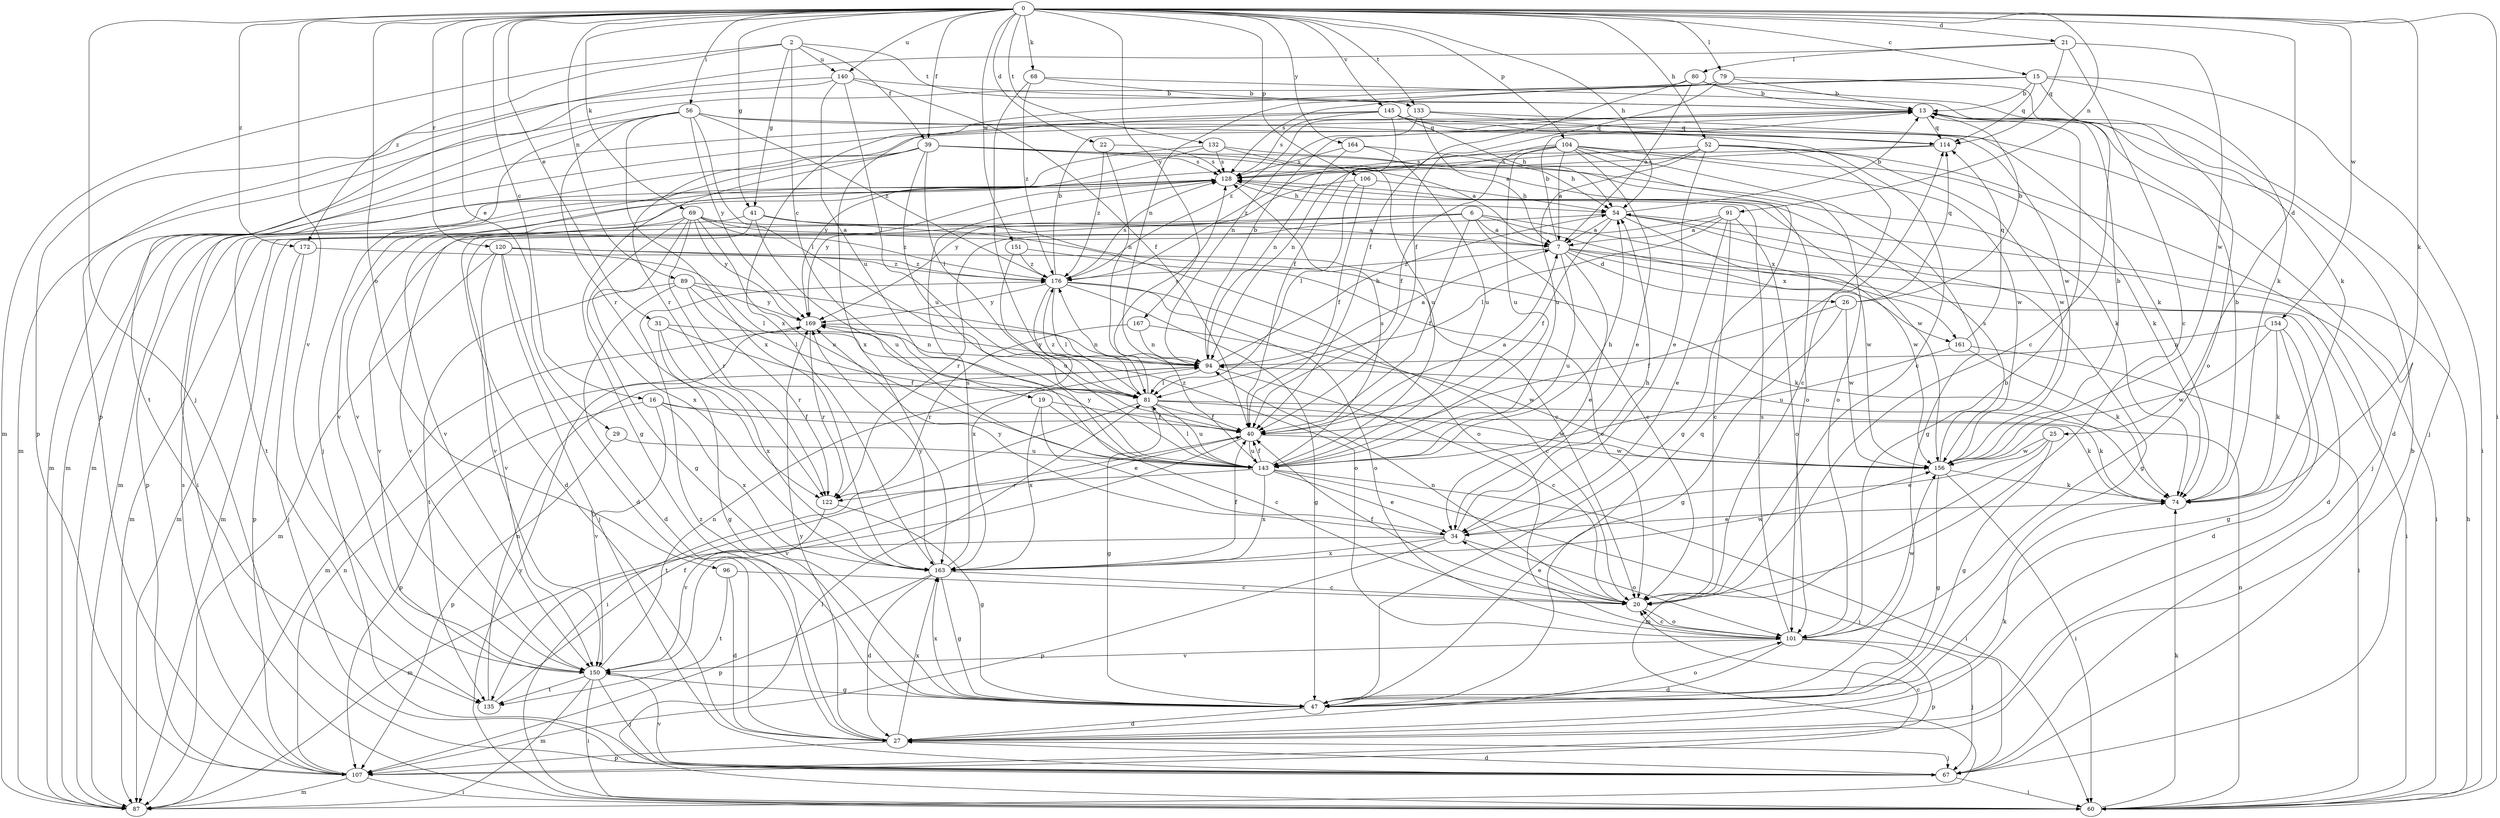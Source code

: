 strict digraph  {
0;
2;
6;
7;
13;
15;
16;
19;
20;
21;
22;
25;
26;
27;
29;
31;
34;
39;
40;
41;
47;
52;
54;
56;
60;
67;
68;
69;
74;
79;
80;
81;
87;
89;
91;
94;
96;
101;
104;
106;
107;
114;
120;
122;
128;
132;
133;
135;
140;
143;
145;
150;
151;
154;
156;
161;
163;
164;
167;
169;
172;
176;
0 -> 15  [label=c];
0 -> 16  [label=c];
0 -> 21  [label=d];
0 -> 22  [label=d];
0 -> 25  [label=d];
0 -> 29  [label=e];
0 -> 31  [label=e];
0 -> 39  [label=f];
0 -> 41  [label=g];
0 -> 52  [label=h];
0 -> 54  [label=h];
0 -> 56  [label=i];
0 -> 60  [label=i];
0 -> 67  [label=j];
0 -> 68  [label=k];
0 -> 69  [label=k];
0 -> 74  [label=k];
0 -> 79  [label=l];
0 -> 89  [label=n];
0 -> 91  [label=n];
0 -> 96  [label=o];
0 -> 104  [label=p];
0 -> 106  [label=p];
0 -> 120  [label=r];
0 -> 132  [label=t];
0 -> 133  [label=t];
0 -> 140  [label=u];
0 -> 145  [label=v];
0 -> 150  [label=v];
0 -> 151  [label=w];
0 -> 154  [label=w];
0 -> 164  [label=y];
0 -> 167  [label=y];
0 -> 172  [label=z];
2 -> 19  [label=c];
2 -> 39  [label=f];
2 -> 41  [label=g];
2 -> 87  [label=m];
2 -> 133  [label=t];
2 -> 140  [label=u];
2 -> 172  [label=z];
6 -> 7  [label=a];
6 -> 20  [label=c];
6 -> 40  [label=f];
6 -> 87  [label=m];
6 -> 122  [label=r];
6 -> 150  [label=v];
6 -> 156  [label=w];
6 -> 161  [label=x];
7 -> 13  [label=b];
7 -> 26  [label=d];
7 -> 27  [label=d];
7 -> 34  [label=e];
7 -> 60  [label=i];
7 -> 143  [label=u];
7 -> 161  [label=x];
7 -> 176  [label=z];
13 -> 87  [label=m];
13 -> 114  [label=q];
13 -> 122  [label=r];
15 -> 13  [label=b];
15 -> 60  [label=i];
15 -> 74  [label=k];
15 -> 101  [label=o];
15 -> 114  [label=q];
15 -> 128  [label=s];
15 -> 163  [label=x];
16 -> 40  [label=f];
16 -> 74  [label=k];
16 -> 107  [label=p];
16 -> 150  [label=v];
16 -> 163  [label=x];
19 -> 20  [label=c];
19 -> 34  [label=e];
19 -> 40  [label=f];
19 -> 163  [label=x];
20 -> 34  [label=e];
20 -> 40  [label=f];
20 -> 94  [label=n];
20 -> 101  [label=o];
21 -> 20  [label=c];
21 -> 80  [label=l];
21 -> 107  [label=p];
21 -> 114  [label=q];
21 -> 156  [label=w];
22 -> 94  [label=n];
22 -> 128  [label=s];
22 -> 176  [label=z];
25 -> 34  [label=e];
25 -> 47  [label=g];
25 -> 87  [label=m];
25 -> 156  [label=w];
26 -> 13  [label=b];
26 -> 40  [label=f];
26 -> 47  [label=g];
26 -> 114  [label=q];
26 -> 156  [label=w];
27 -> 67  [label=j];
27 -> 74  [label=k];
27 -> 107  [label=p];
27 -> 163  [label=x];
27 -> 169  [label=y];
27 -> 176  [label=z];
29 -> 107  [label=p];
29 -> 143  [label=u];
31 -> 40  [label=f];
31 -> 47  [label=g];
31 -> 94  [label=n];
31 -> 163  [label=x];
34 -> 54  [label=h];
34 -> 87  [label=m];
34 -> 101  [label=o];
34 -> 107  [label=p];
34 -> 163  [label=x];
34 -> 169  [label=y];
39 -> 7  [label=a];
39 -> 47  [label=g];
39 -> 60  [label=i];
39 -> 74  [label=k];
39 -> 81  [label=l];
39 -> 101  [label=o];
39 -> 128  [label=s];
39 -> 143  [label=u];
39 -> 150  [label=v];
40 -> 7  [label=a];
40 -> 135  [label=t];
40 -> 143  [label=u];
40 -> 150  [label=v];
40 -> 156  [label=w];
41 -> 7  [label=a];
41 -> 27  [label=d];
41 -> 101  [label=o];
41 -> 143  [label=u];
41 -> 150  [label=v];
47 -> 27  [label=d];
47 -> 101  [label=o];
47 -> 114  [label=q];
47 -> 163  [label=x];
52 -> 20  [label=c];
52 -> 34  [label=e];
52 -> 67  [label=j];
52 -> 94  [label=n];
52 -> 128  [label=s];
52 -> 143  [label=u];
52 -> 156  [label=w];
54 -> 7  [label=a];
54 -> 13  [label=b];
54 -> 40  [label=f];
54 -> 47  [label=g];
54 -> 60  [label=i];
54 -> 87  [label=m];
54 -> 156  [label=w];
56 -> 20  [label=c];
56 -> 67  [label=j];
56 -> 81  [label=l];
56 -> 87  [label=m];
56 -> 114  [label=q];
56 -> 122  [label=r];
56 -> 163  [label=x];
56 -> 169  [label=y];
56 -> 176  [label=z];
60 -> 54  [label=h];
60 -> 74  [label=k];
60 -> 81  [label=l];
60 -> 94  [label=n];
60 -> 169  [label=y];
67 -> 13  [label=b];
67 -> 27  [label=d];
67 -> 60  [label=i];
67 -> 150  [label=v];
68 -> 13  [label=b];
68 -> 20  [label=c];
68 -> 81  [label=l];
68 -> 176  [label=z];
69 -> 7  [label=a];
69 -> 20  [label=c];
69 -> 47  [label=g];
69 -> 122  [label=r];
69 -> 143  [label=u];
69 -> 150  [label=v];
69 -> 163  [label=x];
69 -> 169  [label=y];
69 -> 176  [label=z];
74 -> 13  [label=b];
74 -> 34  [label=e];
79 -> 13  [label=b];
79 -> 40  [label=f];
79 -> 67  [label=j];
79 -> 87  [label=m];
80 -> 7  [label=a];
80 -> 13  [label=b];
80 -> 40  [label=f];
80 -> 74  [label=k];
80 -> 94  [label=n];
81 -> 40  [label=f];
81 -> 47  [label=g];
81 -> 60  [label=i];
81 -> 74  [label=k];
81 -> 128  [label=s];
81 -> 143  [label=u];
81 -> 156  [label=w];
81 -> 176  [label=z];
89 -> 27  [label=d];
89 -> 81  [label=l];
89 -> 101  [label=o];
89 -> 122  [label=r];
89 -> 135  [label=t];
89 -> 169  [label=y];
91 -> 7  [label=a];
91 -> 20  [label=c];
91 -> 34  [label=e];
91 -> 81  [label=l];
91 -> 87  [label=m];
91 -> 101  [label=o];
94 -> 7  [label=a];
94 -> 13  [label=b];
94 -> 20  [label=c];
94 -> 54  [label=h];
94 -> 81  [label=l];
94 -> 169  [label=y];
96 -> 20  [label=c];
96 -> 27  [label=d];
96 -> 135  [label=t];
101 -> 13  [label=b];
101 -> 20  [label=c];
101 -> 27  [label=d];
101 -> 67  [label=j];
101 -> 107  [label=p];
101 -> 128  [label=s];
101 -> 150  [label=v];
101 -> 156  [label=w];
104 -> 7  [label=a];
104 -> 34  [label=e];
104 -> 40  [label=f];
104 -> 47  [label=g];
104 -> 74  [label=k];
104 -> 101  [label=o];
104 -> 128  [label=s];
104 -> 143  [label=u];
104 -> 156  [label=w];
104 -> 176  [label=z];
106 -> 40  [label=f];
106 -> 54  [label=h];
106 -> 81  [label=l];
106 -> 169  [label=y];
107 -> 20  [label=c];
107 -> 60  [label=i];
107 -> 87  [label=m];
107 -> 94  [label=n];
107 -> 128  [label=s];
114 -> 128  [label=s];
114 -> 150  [label=v];
120 -> 27  [label=d];
120 -> 67  [label=j];
120 -> 74  [label=k];
120 -> 81  [label=l];
120 -> 87  [label=m];
120 -> 150  [label=v];
120 -> 176  [label=z];
122 -> 47  [label=g];
122 -> 150  [label=v];
128 -> 54  [label=h];
128 -> 107  [label=p];
128 -> 135  [label=t];
128 -> 150  [label=v];
128 -> 156  [label=w];
128 -> 169  [label=y];
132 -> 47  [label=g];
132 -> 87  [label=m];
132 -> 128  [label=s];
132 -> 143  [label=u];
132 -> 169  [label=y];
133 -> 7  [label=a];
133 -> 74  [label=k];
133 -> 94  [label=n];
133 -> 114  [label=q];
133 -> 176  [label=z];
135 -> 40  [label=f];
135 -> 94  [label=n];
140 -> 13  [label=b];
140 -> 40  [label=f];
140 -> 81  [label=l];
140 -> 107  [label=p];
140 -> 135  [label=t];
140 -> 143  [label=u];
143 -> 34  [label=e];
143 -> 40  [label=f];
143 -> 54  [label=h];
143 -> 60  [label=i];
143 -> 67  [label=j];
143 -> 81  [label=l];
143 -> 122  [label=r];
143 -> 128  [label=s];
143 -> 163  [label=x];
143 -> 169  [label=y];
143 -> 176  [label=z];
145 -> 27  [label=d];
145 -> 40  [label=f];
145 -> 54  [label=h];
145 -> 87  [label=m];
145 -> 114  [label=q];
145 -> 128  [label=s];
145 -> 156  [label=w];
145 -> 163  [label=x];
150 -> 47  [label=g];
150 -> 60  [label=i];
150 -> 67  [label=j];
150 -> 87  [label=m];
150 -> 94  [label=n];
150 -> 135  [label=t];
151 -> 20  [label=c];
151 -> 143  [label=u];
151 -> 176  [label=z];
154 -> 27  [label=d];
154 -> 47  [label=g];
154 -> 74  [label=k];
154 -> 94  [label=n];
154 -> 156  [label=w];
156 -> 13  [label=b];
156 -> 47  [label=g];
156 -> 60  [label=i];
156 -> 74  [label=k];
156 -> 128  [label=s];
161 -> 60  [label=i];
161 -> 74  [label=k];
161 -> 114  [label=q];
161 -> 143  [label=u];
163 -> 20  [label=c];
163 -> 27  [label=d];
163 -> 40  [label=f];
163 -> 47  [label=g];
163 -> 107  [label=p];
163 -> 128  [label=s];
163 -> 156  [label=w];
163 -> 169  [label=y];
164 -> 54  [label=h];
164 -> 94  [label=n];
164 -> 128  [label=s];
164 -> 143  [label=u];
167 -> 94  [label=n];
167 -> 122  [label=r];
167 -> 156  [label=w];
169 -> 87  [label=m];
169 -> 94  [label=n];
169 -> 122  [label=r];
172 -> 67  [label=j];
172 -> 107  [label=p];
172 -> 176  [label=z];
176 -> 13  [label=b];
176 -> 20  [label=c];
176 -> 47  [label=g];
176 -> 81  [label=l];
176 -> 101  [label=o];
176 -> 128  [label=s];
176 -> 163  [label=x];
176 -> 169  [label=y];
}
